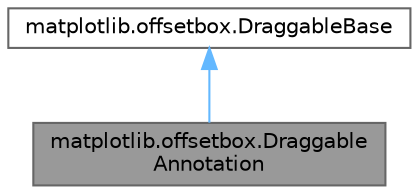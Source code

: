 digraph "matplotlib.offsetbox.DraggableAnnotation"
{
 // LATEX_PDF_SIZE
  bgcolor="transparent";
  edge [fontname=Helvetica,fontsize=10,labelfontname=Helvetica,labelfontsize=10];
  node [fontname=Helvetica,fontsize=10,shape=box,height=0.2,width=0.4];
  Node1 [id="Node000001",label="matplotlib.offsetbox.Draggable\lAnnotation",height=0.2,width=0.4,color="gray40", fillcolor="grey60", style="filled", fontcolor="black",tooltip=" "];
  Node2 -> Node1 [id="edge1_Node000001_Node000002",dir="back",color="steelblue1",style="solid",tooltip=" "];
  Node2 [id="Node000002",label="matplotlib.offsetbox.DraggableBase",height=0.2,width=0.4,color="gray40", fillcolor="white", style="filled",URL="$df/d07/classmatplotlib_1_1offsetbox_1_1DraggableBase.html",tooltip=" "];
}

